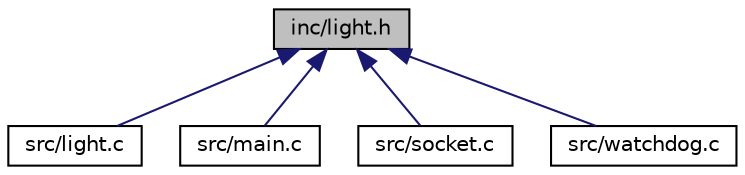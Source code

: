 digraph "inc/light.h"
{
  edge [fontname="Helvetica",fontsize="10",labelfontname="Helvetica",labelfontsize="10"];
  node [fontname="Helvetica",fontsize="10",shape=record];
  Node10 [label="inc/light.h",height=0.2,width=0.4,color="black", fillcolor="grey75", style="filled", fontcolor="black"];
  Node10 -> Node11 [dir="back",color="midnightblue",fontsize="10",style="solid",fontname="Helvetica"];
  Node11 [label="src/light.c",height=0.2,width=0.4,color="black", fillcolor="white", style="filled",URL="$light_8c.html",tooltip="Interface to APDS9301 Light Sensor. "];
  Node10 -> Node12 [dir="back",color="midnightblue",fontsize="10",style="solid",fontname="Helvetica"];
  Node12 [label="src/main.c",height=0.2,width=0.4,color="black", fillcolor="white", style="filled",URL="$main_8c.html",tooltip="<+DETAILED+> "];
  Node10 -> Node13 [dir="back",color="midnightblue",fontsize="10",style="solid",fontname="Helvetica"];
  Node13 [label="src/socket.c",height=0.2,width=0.4,color="black", fillcolor="white", style="filled",URL="$socket_8c.html",tooltip="Remote Socket task capable of requesting sensor readings from temperature and light sensor threads..."];
  Node10 -> Node14 [dir="back",color="midnightblue",fontsize="10",style="solid",fontname="Helvetica"];
  Node14 [label="src/watchdog.c",height=0.2,width=0.4,color="black", fillcolor="white", style="filled",URL="$watchdog_8c.html",tooltip="Watchdog source file: the watchdog is responsible for checking that the temperature and light sensor ..."];
}
